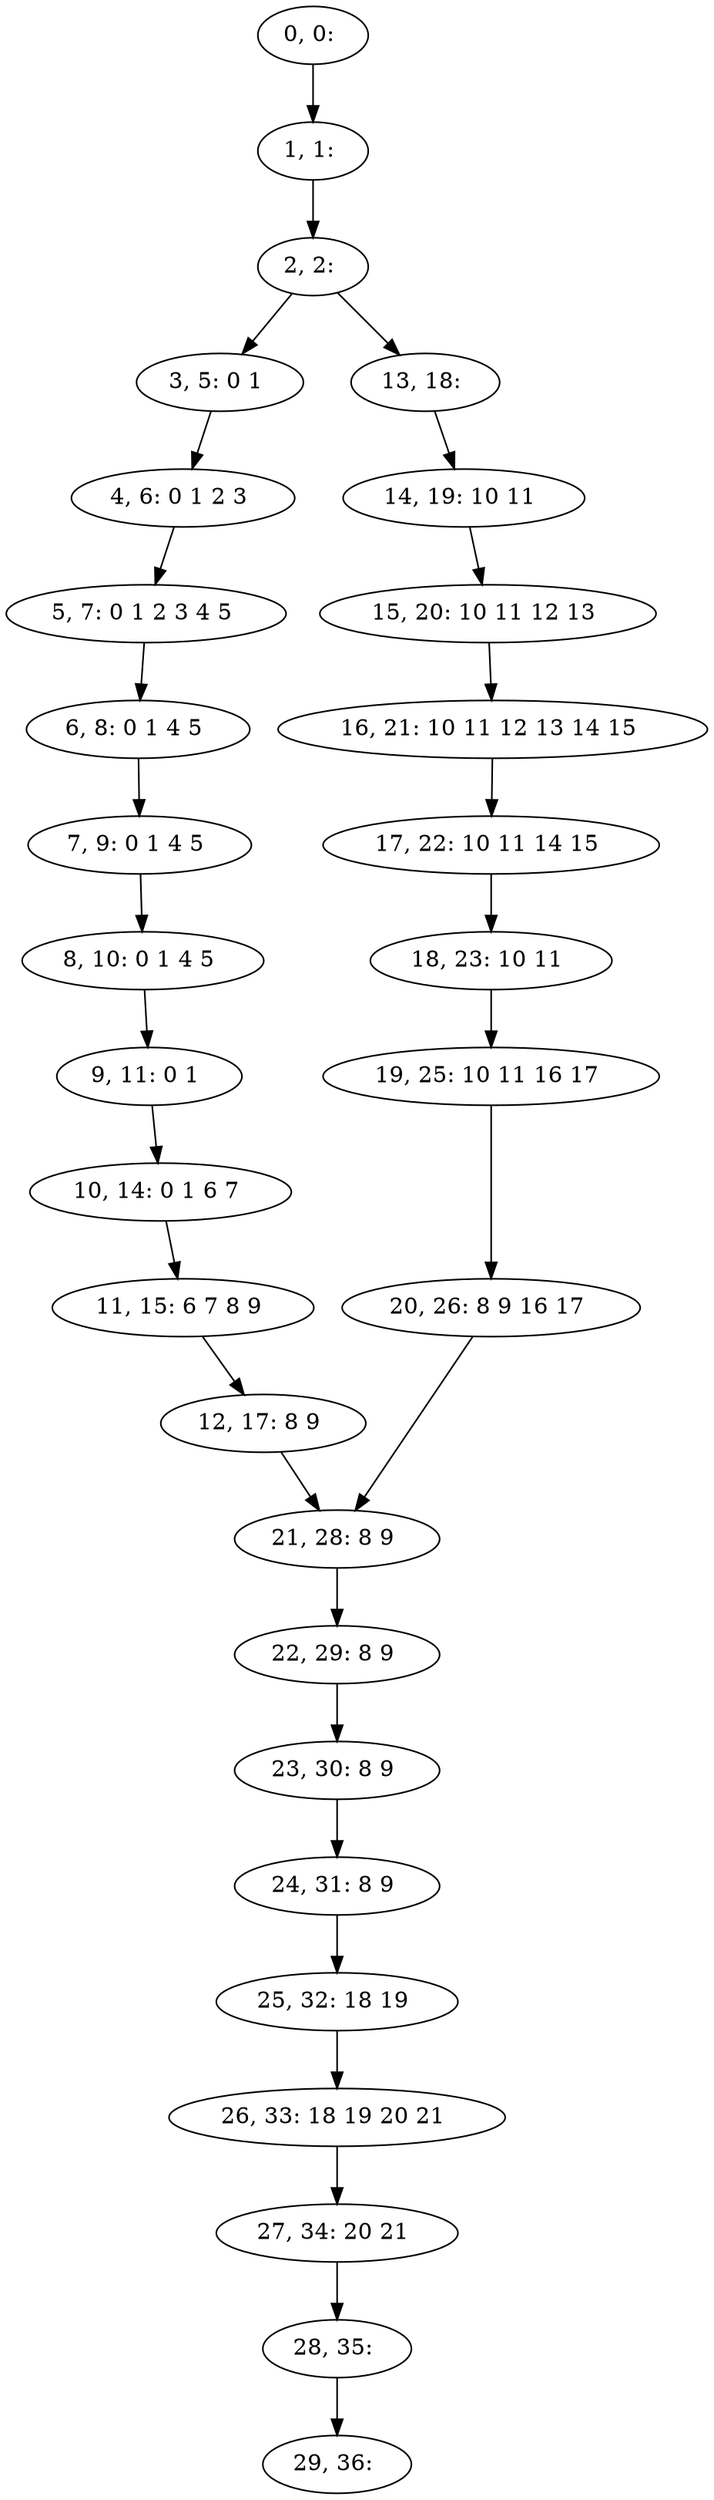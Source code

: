 digraph G {
0[label="0, 0: "];
1[label="1, 1: "];
2[label="2, 2: "];
3[label="3, 5: 0 1 "];
4[label="4, 6: 0 1 2 3 "];
5[label="5, 7: 0 1 2 3 4 5 "];
6[label="6, 8: 0 1 4 5 "];
7[label="7, 9: 0 1 4 5 "];
8[label="8, 10: 0 1 4 5 "];
9[label="9, 11: 0 1 "];
10[label="10, 14: 0 1 6 7 "];
11[label="11, 15: 6 7 8 9 "];
12[label="12, 17: 8 9 "];
13[label="13, 18: "];
14[label="14, 19: 10 11 "];
15[label="15, 20: 10 11 12 13 "];
16[label="16, 21: 10 11 12 13 14 15 "];
17[label="17, 22: 10 11 14 15 "];
18[label="18, 23: 10 11 "];
19[label="19, 25: 10 11 16 17 "];
20[label="20, 26: 8 9 16 17 "];
21[label="21, 28: 8 9 "];
22[label="22, 29: 8 9 "];
23[label="23, 30: 8 9 "];
24[label="24, 31: 8 9 "];
25[label="25, 32: 18 19 "];
26[label="26, 33: 18 19 20 21 "];
27[label="27, 34: 20 21 "];
28[label="28, 35: "];
29[label="29, 36: "];
0->1 ;
1->2 ;
2->3 ;
2->13 ;
3->4 ;
4->5 ;
5->6 ;
6->7 ;
7->8 ;
8->9 ;
9->10 ;
10->11 ;
11->12 ;
12->21 ;
13->14 ;
14->15 ;
15->16 ;
16->17 ;
17->18 ;
18->19 ;
19->20 ;
20->21 ;
21->22 ;
22->23 ;
23->24 ;
24->25 ;
25->26 ;
26->27 ;
27->28 ;
28->29 ;
}
